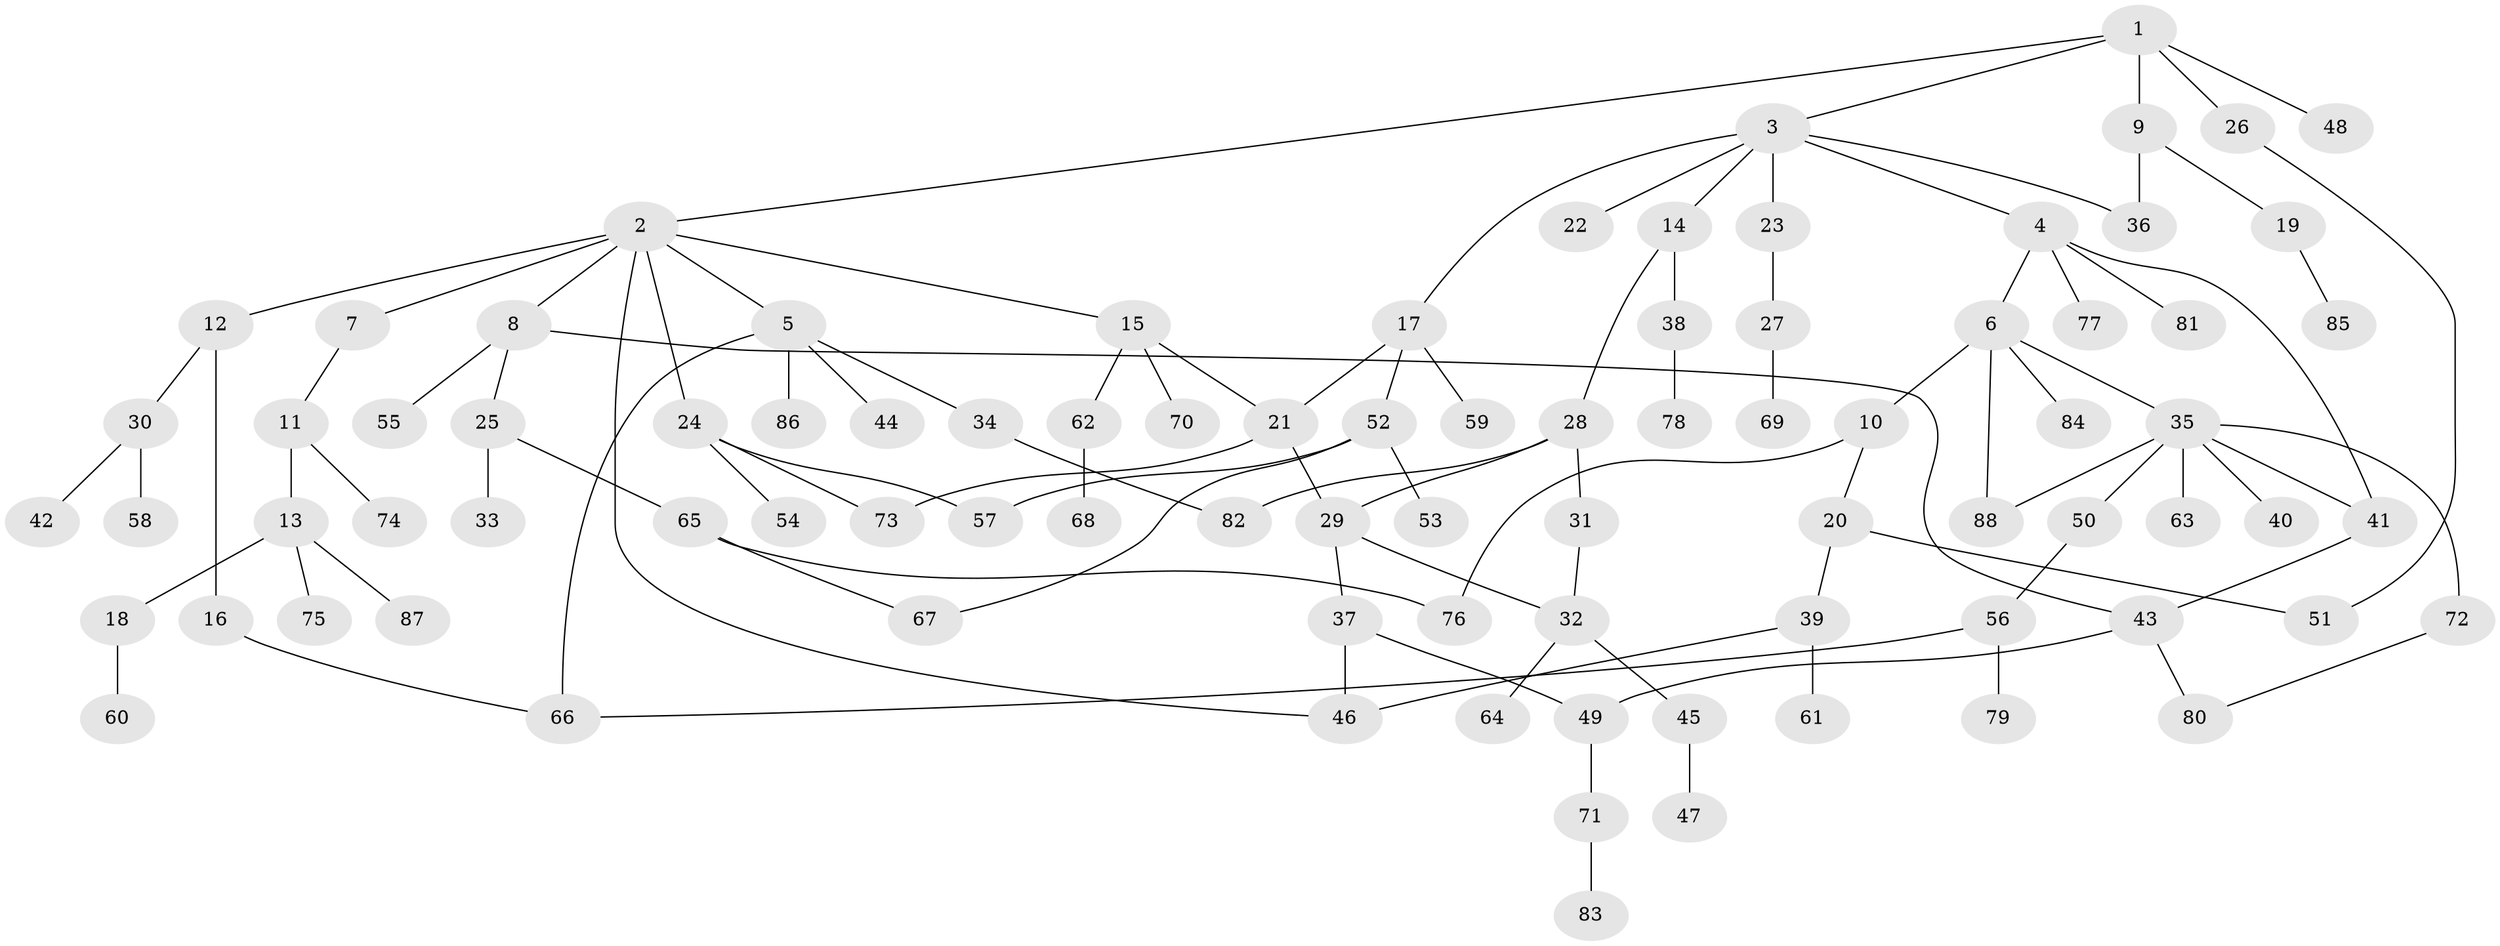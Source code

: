 // Generated by graph-tools (version 1.1) at 2025/10/02/27/25 16:10:55]
// undirected, 88 vertices, 106 edges
graph export_dot {
graph [start="1"]
  node [color=gray90,style=filled];
  1;
  2;
  3;
  4;
  5;
  6;
  7;
  8;
  9;
  10;
  11;
  12;
  13;
  14;
  15;
  16;
  17;
  18;
  19;
  20;
  21;
  22;
  23;
  24;
  25;
  26;
  27;
  28;
  29;
  30;
  31;
  32;
  33;
  34;
  35;
  36;
  37;
  38;
  39;
  40;
  41;
  42;
  43;
  44;
  45;
  46;
  47;
  48;
  49;
  50;
  51;
  52;
  53;
  54;
  55;
  56;
  57;
  58;
  59;
  60;
  61;
  62;
  63;
  64;
  65;
  66;
  67;
  68;
  69;
  70;
  71;
  72;
  73;
  74;
  75;
  76;
  77;
  78;
  79;
  80;
  81;
  82;
  83;
  84;
  85;
  86;
  87;
  88;
  1 -- 2;
  1 -- 3;
  1 -- 9;
  1 -- 26;
  1 -- 48;
  2 -- 5;
  2 -- 7;
  2 -- 8;
  2 -- 12;
  2 -- 15;
  2 -- 24;
  2 -- 46;
  3 -- 4;
  3 -- 14;
  3 -- 17;
  3 -- 22;
  3 -- 23;
  3 -- 36;
  4 -- 6;
  4 -- 41;
  4 -- 77;
  4 -- 81;
  5 -- 34;
  5 -- 44;
  5 -- 66;
  5 -- 86;
  6 -- 10;
  6 -- 35;
  6 -- 84;
  6 -- 88;
  7 -- 11;
  8 -- 25;
  8 -- 55;
  8 -- 43;
  9 -- 19;
  9 -- 36;
  10 -- 20;
  10 -- 76;
  11 -- 13;
  11 -- 74;
  12 -- 16;
  12 -- 30;
  13 -- 18;
  13 -- 75;
  13 -- 87;
  14 -- 28;
  14 -- 38;
  15 -- 21;
  15 -- 62;
  15 -- 70;
  16 -- 66;
  17 -- 52;
  17 -- 59;
  17 -- 21;
  18 -- 60;
  19 -- 85;
  20 -- 39;
  20 -- 51;
  21 -- 29;
  21 -- 73;
  23 -- 27;
  24 -- 54;
  24 -- 57;
  24 -- 73;
  25 -- 33;
  25 -- 65;
  26 -- 51;
  27 -- 69;
  28 -- 31;
  28 -- 82;
  28 -- 29;
  29 -- 37;
  29 -- 32;
  30 -- 42;
  30 -- 58;
  31 -- 32;
  32 -- 45;
  32 -- 64;
  34 -- 82;
  35 -- 40;
  35 -- 50;
  35 -- 63;
  35 -- 72;
  35 -- 41;
  35 -- 88;
  37 -- 49;
  37 -- 46;
  38 -- 78;
  39 -- 46;
  39 -- 61;
  41 -- 43;
  43 -- 49;
  43 -- 80;
  45 -- 47;
  49 -- 71;
  50 -- 56;
  52 -- 53;
  52 -- 67;
  52 -- 57;
  56 -- 79;
  56 -- 66;
  62 -- 68;
  65 -- 67;
  65 -- 76;
  71 -- 83;
  72 -- 80;
}
